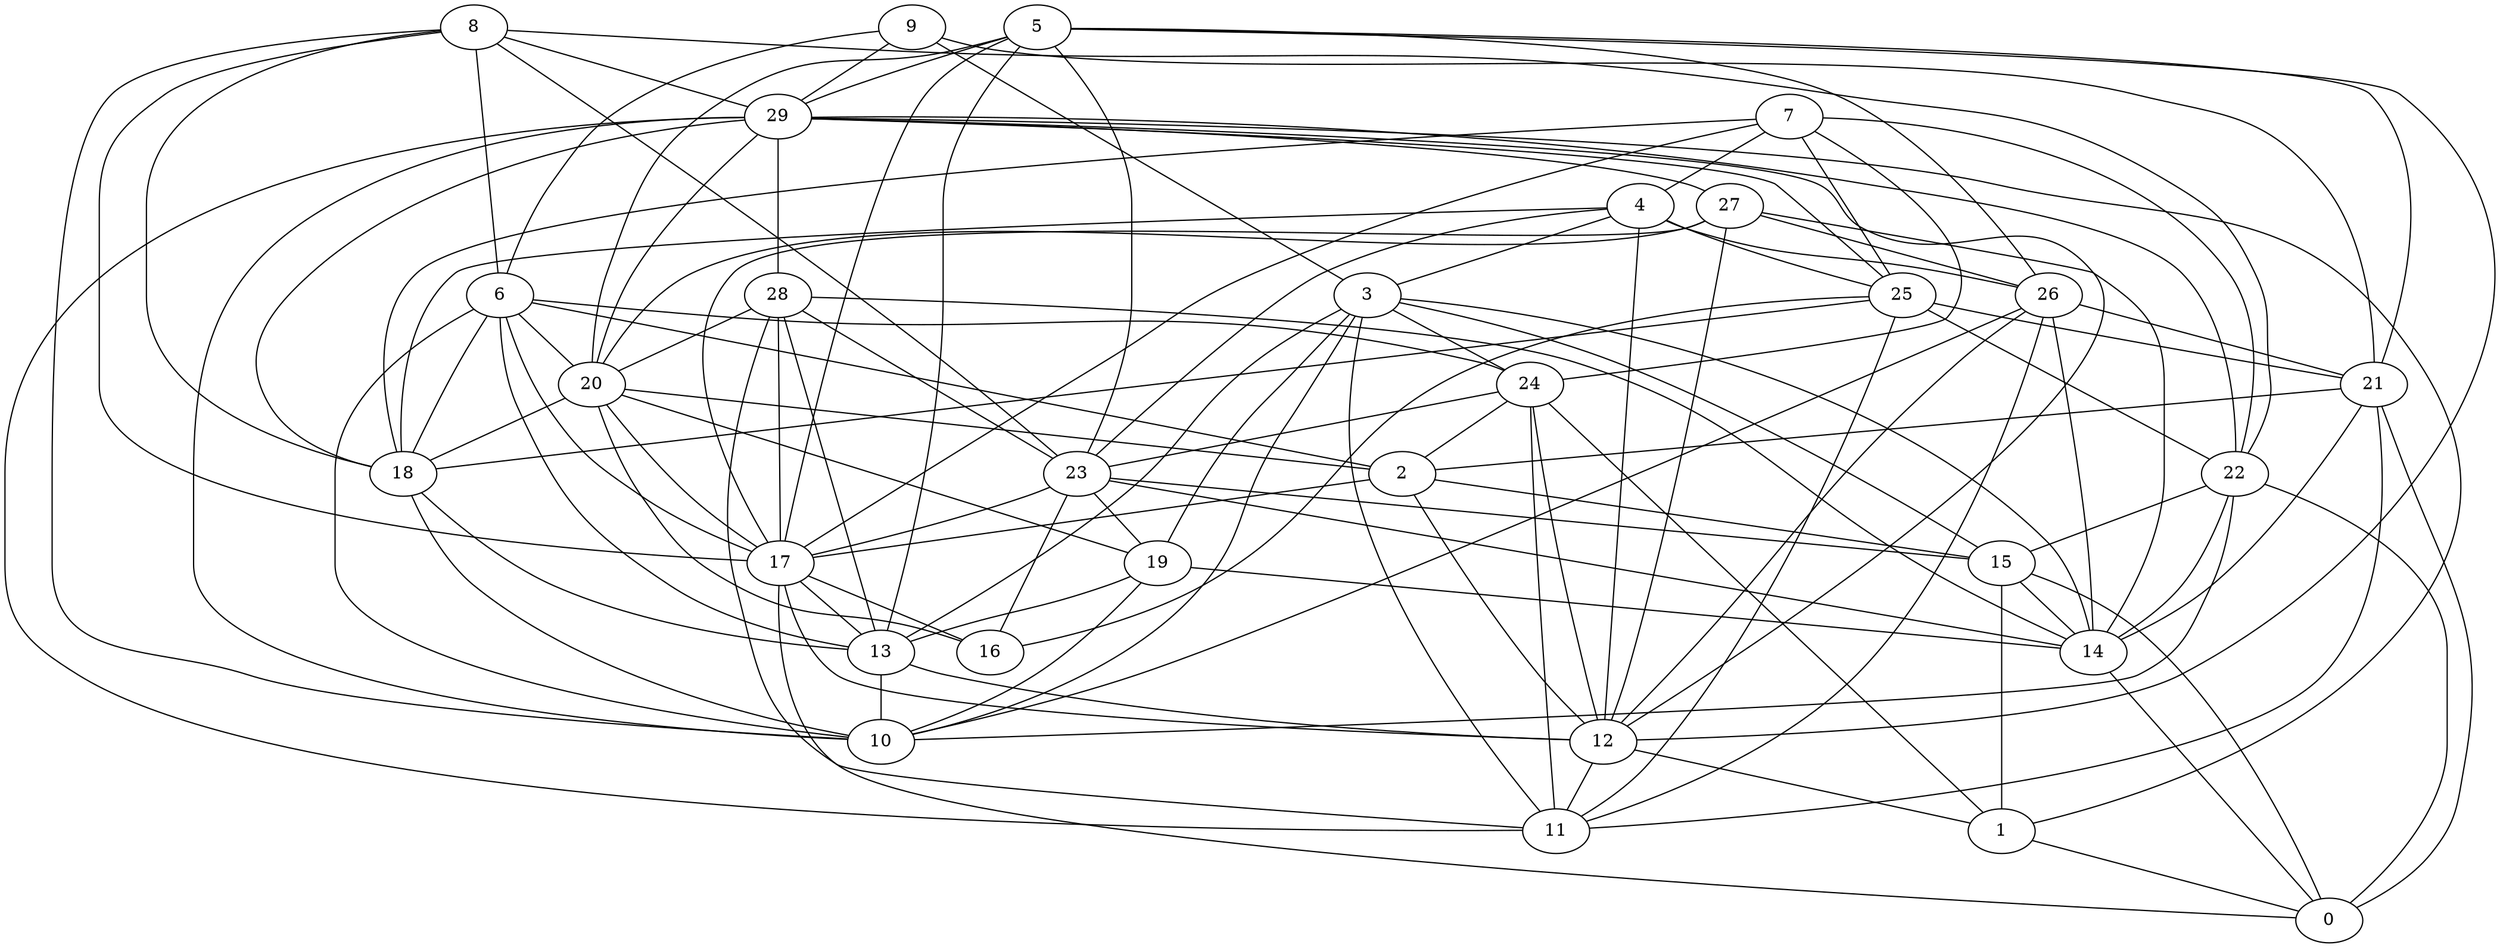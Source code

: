 digraph GG_graph {

subgraph G_graph {
edge [color = black]
"20" -> "17" [dir = none]
"5" -> "26" [dir = none]
"5" -> "21" [dir = none]
"22" -> "14" [dir = none]
"22" -> "0" [dir = none]
"22" -> "15" [dir = none]
"17" -> "16" [dir = none]
"9" -> "21" [dir = none]
"1" -> "0" [dir = none]
"24" -> "11" [dir = none]
"25" -> "18" [dir = none]
"25" -> "21" [dir = none]
"25" -> "22" [dir = none]
"29" -> "27" [dir = none]
"29" -> "28" [dir = none]
"29" -> "11" [dir = none]
"29" -> "25" [dir = none]
"21" -> "2" [dir = none]
"23" -> "19" [dir = none]
"23" -> "16" [dir = none]
"12" -> "1" [dir = none]
"3" -> "13" [dir = none]
"3" -> "19" [dir = none]
"6" -> "10" [dir = none]
"8" -> "10" [dir = none]
"8" -> "17" [dir = none]
"7" -> "17" [dir = none]
"7" -> "25" [dir = none]
"4" -> "23" [dir = none]
"5" -> "29" [dir = none]
"17" -> "12" [dir = none]
"29" -> "1" [dir = none]
"4" -> "12" [dir = none]
"26" -> "21" [dir = none]
"24" -> "12" [dir = none]
"7" -> "24" [dir = none]
"4" -> "18" [dir = none]
"18" -> "13" [dir = none]
"29" -> "18" [dir = none]
"28" -> "17" [dir = none]
"7" -> "22" [dir = none]
"2" -> "17" [dir = none]
"27" -> "17" [dir = none]
"5" -> "12" [dir = none]
"2" -> "15" [dir = none]
"24" -> "2" [dir = none]
"14" -> "0" [dir = none]
"20" -> "18" [dir = none]
"23" -> "14" [dir = none]
"20" -> "19" [dir = none]
"13" -> "12" [dir = none]
"6" -> "13" [dir = none]
"6" -> "20" [dir = none]
"24" -> "1" [dir = none]
"15" -> "0" [dir = none]
"3" -> "14" [dir = none]
"9" -> "29" [dir = none]
"18" -> "10" [dir = none]
"28" -> "23" [dir = none]
"5" -> "23" [dir = none]
"23" -> "17" [dir = none]
"3" -> "15" [dir = none]
"8" -> "23" [dir = none]
"27" -> "26" [dir = none]
"27" -> "14" [dir = none]
"8" -> "18" [dir = none]
"19" -> "13" [dir = none]
"7" -> "4" [dir = none]
"29" -> "12" [dir = none]
"9" -> "3" [dir = none]
"21" -> "0" [dir = none]
"28" -> "20" [dir = none]
"17" -> "13" [dir = none]
"29" -> "22" [dir = none]
"15" -> "1" [dir = none]
"17" -> "0" [dir = none]
"24" -> "23" [dir = none]
"15" -> "14" [dir = none]
"4" -> "26" [dir = none]
"6" -> "24" [dir = none]
"20" -> "16" [dir = none]
"12" -> "11" [dir = none]
"13" -> "10" [dir = none]
"22" -> "10" [dir = none]
"26" -> "10" [dir = none]
"19" -> "10" [dir = none]
"27" -> "20" [dir = none]
"26" -> "14" [dir = none]
"21" -> "11" [dir = none]
"20" -> "2" [dir = none]
"27" -> "12" [dir = none]
"3" -> "11" [dir = none]
"28" -> "11" [dir = none]
"4" -> "3" [dir = none]
"5" -> "20" [dir = none]
"7" -> "18" [dir = none]
"8" -> "22" [dir = none]
"5" -> "13" [dir = none]
"26" -> "11" [dir = none]
"6" -> "17" [dir = none]
"8" -> "29" [dir = none]
"8" -> "6" [dir = none]
"9" -> "6" [dir = none]
"6" -> "18" [dir = none]
"19" -> "14" [dir = none]
"4" -> "25" [dir = none]
"29" -> "10" [dir = none]
"28" -> "14" [dir = none]
"23" -> "15" [dir = none]
"2" -> "12" [dir = none]
"21" -> "14" [dir = none]
"3" -> "24" [dir = none]
"6" -> "2" [dir = none]
"26" -> "12" [dir = none]
"5" -> "17" [dir = none]
"25" -> "16" [dir = none]
"29" -> "20" [dir = none]
"25" -> "11" [dir = none]
"3" -> "10" [dir = none]
"28" -> "13" [dir = none]
}

}

